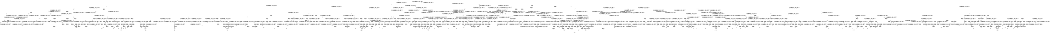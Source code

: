 digraph BCG {
size = "7, 10.5";
center = TRUE;
node [shape = circle];
0 [peripheries = 2];
0 -> 1 [label = "EX !0 !ATOMIC_EXCH_BRANCH (1, +1, TRUE, +0, 3, TRUE) !{0}"];
0 -> 2 [label = "EX !2 !ATOMIC_EXCH_BRANCH (1, +1, TRUE, +0, 2, TRUE) !{0}"];
0 -> 3 [label = "EX !1 !ATOMIC_EXCH_BRANCH (1, +0, TRUE, +0, 1, TRUE) !{0}"];
0 -> 4 [label = "EX !0 !ATOMIC_EXCH_BRANCH (1, +1, TRUE, +0, 3, TRUE) !{0}"];
1 -> 5 [label = "EX !2 !ATOMIC_EXCH_BRANCH (1, +1, TRUE, +0, 2, FALSE) !{0}"];
1 -> 6 [label = "EX !1 !ATOMIC_EXCH_BRANCH (1, +0, TRUE, +0, 1, FALSE) !{0}"];
1 -> 7 [label = "TERMINATE !0"];
2 -> 8 [label = "EX !0 !ATOMIC_EXCH_BRANCH (1, +1, TRUE, +0, 3, FALSE) !{0, 2}"];
2 -> 9 [label = "EX !1 !ATOMIC_EXCH_BRANCH (1, +0, TRUE, +0, 1, FALSE) !{0, 2}"];
2 -> 10 [label = "TERMINATE !2"];
2 -> 11 [label = "EX !0 !ATOMIC_EXCH_BRANCH (1, +1, TRUE, +0, 3, FALSE) !{0, 2}"];
3 -> 3 [label = "EX !1 !ATOMIC_EXCH_BRANCH (1, +0, TRUE, +0, 1, TRUE) !{0, 1}"];
3 -> 12 [label = "EX !0 !ATOMIC_EXCH_BRANCH (1, +1, TRUE, +0, 3, TRUE) !{0, 1}"];
3 -> 13 [label = "EX !2 !ATOMIC_EXCH_BRANCH (1, +1, TRUE, +0, 2, TRUE) !{0, 1}"];
3 -> 14 [label = "EX !0 !ATOMIC_EXCH_BRANCH (1, +1, TRUE, +0, 3, TRUE) !{0, 1}"];
4 -> 15 [label = "EX !2 !ATOMIC_EXCH_BRANCH (1, +1, TRUE, +0, 2, FALSE) !{0}"];
4 -> 16 [label = "EX !1 !ATOMIC_EXCH_BRANCH (1, +0, TRUE, +0, 1, FALSE) !{0}"];
4 -> 17 [label = "TERMINATE !0"];
5 -> 18 [label = "EX !1 !ATOMIC_EXCH_BRANCH (1, +0, TRUE, +0, 1, FALSE) !{0, 2}"];
5 -> 19 [label = "TERMINATE !0"];
5 -> 20 [label = "TERMINATE !2"];
6 -> 21 [label = "EX !2 !ATOMIC_EXCH_BRANCH (1, +1, TRUE, +0, 2, TRUE) !{0, 1}"];
6 -> 22 [label = "TERMINATE !0"];
6 -> 23 [label = "TERMINATE !1"];
7 -> 24 [label = "EX !1 !ATOMIC_EXCH_BRANCH (1, +0, TRUE, +0, 1, FALSE) !{1}"];
7 -> 25 [label = "EX !2 !ATOMIC_EXCH_BRANCH (1, +1, TRUE, +0, 2, FALSE) !{1}"];
7 -> 26 [label = "EX !1 !ATOMIC_EXCH_BRANCH (1, +0, TRUE, +0, 1, FALSE) !{1}"];
8 -> 27 [label = "EX !0 !ATOMIC_EXCH_BRANCH (1, +0, TRUE, +1, 1, TRUE) !{0, 2}"];
8 -> 28 [label = "EX !1 !ATOMIC_EXCH_BRANCH (1, +0, TRUE, +0, 1, FALSE) !{0, 2}"];
8 -> 29 [label = "TERMINATE !2"];
8 -> 30 [label = "EX !0 !ATOMIC_EXCH_BRANCH (1, +0, TRUE, +1, 1, TRUE) !{0, 2}"];
9 -> 21 [label = "EX !0 !ATOMIC_EXCH_BRANCH (1, +1, TRUE, +0, 3, TRUE) !{0, 1, 2}"];
9 -> 31 [label = "TERMINATE !2"];
9 -> 32 [label = "TERMINATE !1"];
9 -> 33 [label = "EX !0 !ATOMIC_EXCH_BRANCH (1, +1, TRUE, +0, 3, TRUE) !{0, 1, 2}"];
10 -> 34 [label = "EX !0 !ATOMIC_EXCH_BRANCH (1, +1, TRUE, +0, 3, FALSE) !{0}"];
10 -> 35 [label = "EX !1 !ATOMIC_EXCH_BRANCH (1, +0, TRUE, +0, 1, FALSE) !{0}"];
10 -> 36 [label = "EX !0 !ATOMIC_EXCH_BRANCH (1, +1, TRUE, +0, 3, FALSE) !{0}"];
11 -> 30 [label = "EX !0 !ATOMIC_EXCH_BRANCH (1, +0, TRUE, +1, 1, TRUE) !{0, 2}"];
11 -> 37 [label = "EX !1 !ATOMIC_EXCH_BRANCH (1, +0, TRUE, +0, 1, FALSE) !{0, 2}"];
11 -> 38 [label = "TERMINATE !2"];
12 -> 6 [label = "EX !1 !ATOMIC_EXCH_BRANCH (1, +0, TRUE, +0, 1, FALSE) !{0, 1}"];
12 -> 39 [label = "EX !2 !ATOMIC_EXCH_BRANCH (1, +1, TRUE, +0, 2, FALSE) !{0, 1}"];
12 -> 40 [label = "TERMINATE !0"];
13 -> 9 [label = "EX !1 !ATOMIC_EXCH_BRANCH (1, +0, TRUE, +0, 1, FALSE) !{0, 1, 2}"];
13 -> 41 [label = "EX !0 !ATOMIC_EXCH_BRANCH (1, +1, TRUE, +0, 3, FALSE) !{0, 1, 2}"];
13 -> 42 [label = "TERMINATE !2"];
13 -> 43 [label = "EX !0 !ATOMIC_EXCH_BRANCH (1, +1, TRUE, +0, 3, FALSE) !{0, 1, 2}"];
14 -> 44 [label = "EX !1 !ATOMIC_EXCH_BRANCH (1, +0, TRUE, +0, 1, FALSE) !{0, 1}"];
14 -> 45 [label = "EX !1 !ATOMIC_EXCH_BRANCH (1, +0, TRUE, +0, 1, FALSE) !{0, 1}"];
14 -> 46 [label = "EX !2 !ATOMIC_EXCH_BRANCH (1, +1, TRUE, +0, 2, FALSE) !{0, 1}"];
14 -> 47 [label = "TERMINATE !0"];
15 -> 48 [label = "EX !1 !ATOMIC_EXCH_BRANCH (1, +0, TRUE, +0, 1, FALSE) !{0, 2}"];
15 -> 49 [label = "TERMINATE !0"];
15 -> 50 [label = "TERMINATE !2"];
16 -> 51 [label = "EX !2 !ATOMIC_EXCH_BRANCH (1, +1, TRUE, +0, 2, TRUE) !{0, 1}"];
16 -> 52 [label = "TERMINATE !0"];
16 -> 53 [label = "TERMINATE !1"];
17 -> 54 [label = "EX !1 !ATOMIC_EXCH_BRANCH (1, +0, TRUE, +0, 1, FALSE) !{1}"];
17 -> 55 [label = "EX !2 !ATOMIC_EXCH_BRANCH (1, +1, TRUE, +0, 2, FALSE) !{1}"];
18 -> 56 [label = "TERMINATE !0"];
18 -> 57 [label = "TERMINATE !2"];
18 -> 58 [label = "TERMINATE !1"];
19 -> 59 [label = "EX !1 !ATOMIC_EXCH_BRANCH (1, +0, TRUE, +0, 1, FALSE) !{1, 2}"];
19 -> 60 [label = "TERMINATE !2"];
19 -> 61 [label = "EX !1 !ATOMIC_EXCH_BRANCH (1, +0, TRUE, +0, 1, FALSE) !{1, 2}"];
20 -> 62 [label = "EX !1 !ATOMIC_EXCH_BRANCH (1, +0, TRUE, +0, 1, FALSE) !{0}"];
20 -> 63 [label = "TERMINATE !0"];
21 -> 64 [label = "TERMINATE !0"];
21 -> 65 [label = "TERMINATE !2"];
21 -> 66 [label = "TERMINATE !1"];
22 -> 67 [label = "EX !2 !ATOMIC_EXCH_BRANCH (1, +1, TRUE, +0, 2, TRUE) !{1}"];
22 -> 68 [label = "TERMINATE !1"];
23 -> 69 [label = "EX !2 !ATOMIC_EXCH_BRANCH (1, +1, TRUE, +0, 2, TRUE) !{0}"];
23 -> 70 [label = "TERMINATE !0"];
24 -> 67 [label = "EX !2 !ATOMIC_EXCH_BRANCH (1, +1, TRUE, +0, 2, TRUE) !{1}"];
24 -> 68 [label = "TERMINATE !1"];
25 -> 59 [label = "EX !1 !ATOMIC_EXCH_BRANCH (1, +0, TRUE, +0, 1, FALSE) !{1, 2}"];
25 -> 60 [label = "TERMINATE !2"];
25 -> 61 [label = "EX !1 !ATOMIC_EXCH_BRANCH (1, +0, TRUE, +0, 1, FALSE) !{1, 2}"];
26 -> 71 [label = "EX !2 !ATOMIC_EXCH_BRANCH (1, +1, TRUE, +0, 2, TRUE) !{1}"];
26 -> 72 [label = "TERMINATE !1"];
27 -> 73 [label = "EX !0 !ATOMIC_EXCH_BRANCH (1, +1, TRUE, +0, 3, TRUE) !{0, 2}"];
27 -> 74 [label = "EX !1 !ATOMIC_EXCH_BRANCH (1, +0, TRUE, +0, 1, TRUE) !{0, 2}"];
27 -> 75 [label = "TERMINATE !2"];
27 -> 76 [label = "EX !0 !ATOMIC_EXCH_BRANCH (1, +1, TRUE, +0, 3, TRUE) !{0, 2}"];
28 -> 77 [label = "EX !0 !ATOMIC_EXCH_BRANCH (1, +0, TRUE, +1, 1, FALSE) !{0, 1, 2}"];
28 -> 78 [label = "TERMINATE !2"];
28 -> 79 [label = "TERMINATE !1"];
28 -> 80 [label = "EX !0 !ATOMIC_EXCH_BRANCH (1, +0, TRUE, +1, 1, FALSE) !{0, 1, 2}"];
29 -> 81 [label = "EX !0 !ATOMIC_EXCH_BRANCH (1, +0, TRUE, +1, 1, TRUE) !{0}"];
29 -> 82 [label = "EX !1 !ATOMIC_EXCH_BRANCH (1, +0, TRUE, +0, 1, FALSE) !{0}"];
29 -> 83 [label = "EX !0 !ATOMIC_EXCH_BRANCH (1, +0, TRUE, +1, 1, TRUE) !{0}"];
30 -> 76 [label = "EX !0 !ATOMIC_EXCH_BRANCH (1, +1, TRUE, +0, 3, TRUE) !{0, 2}"];
30 -> 84 [label = "EX !1 !ATOMIC_EXCH_BRANCH (1, +0, TRUE, +0, 1, TRUE) !{0, 2}"];
30 -> 85 [label = "TERMINATE !2"];
31 -> 86 [label = "EX !0 !ATOMIC_EXCH_BRANCH (1, +1, TRUE, +0, 3, TRUE) !{0, 1}"];
31 -> 87 [label = "TERMINATE !1"];
31 -> 88 [label = "EX !0 !ATOMIC_EXCH_BRANCH (1, +1, TRUE, +0, 3, TRUE) !{0, 1}"];
32 -> 69 [label = "EX !0 !ATOMIC_EXCH_BRANCH (1, +1, TRUE, +0, 3, TRUE) !{0, 2}"];
32 -> 89 [label = "TERMINATE !2"];
32 -> 90 [label = "EX !0 !ATOMIC_EXCH_BRANCH (1, +1, TRUE, +0, 3, TRUE) !{0, 2}"];
33 -> 91 [label = "TERMINATE !0"];
33 -> 92 [label = "TERMINATE !2"];
33 -> 93 [label = "TERMINATE !1"];
34 -> 81 [label = "EX !0 !ATOMIC_EXCH_BRANCH (1, +0, TRUE, +1, 1, TRUE) !{0}"];
34 -> 82 [label = "EX !1 !ATOMIC_EXCH_BRANCH (1, +0, TRUE, +0, 1, FALSE) !{0}"];
34 -> 83 [label = "EX !0 !ATOMIC_EXCH_BRANCH (1, +0, TRUE, +1, 1, TRUE) !{0}"];
35 -> 86 [label = "EX !0 !ATOMIC_EXCH_BRANCH (1, +1, TRUE, +0, 3, TRUE) !{0, 1}"];
35 -> 87 [label = "TERMINATE !1"];
35 -> 88 [label = "EX !0 !ATOMIC_EXCH_BRANCH (1, +1, TRUE, +0, 3, TRUE) !{0, 1}"];
36 -> 94 [label = "EX !1 !ATOMIC_EXCH_BRANCH (1, +0, TRUE, +0, 1, FALSE) !{0}"];
36 -> 83 [label = "EX !0 !ATOMIC_EXCH_BRANCH (1, +0, TRUE, +1, 1, TRUE) !{0}"];
37 -> 95 [label = "EX !0 !ATOMIC_EXCH_BRANCH (1, +0, TRUE, +1, 1, FALSE) !{0, 1, 2}"];
37 -> 96 [label = "TERMINATE !2"];
37 -> 97 [label = "TERMINATE !1"];
38 -> 98 [label = "EX !0 !ATOMIC_EXCH_BRANCH (1, +0, TRUE, +1, 1, TRUE) !{0}"];
38 -> 99 [label = "EX !1 !ATOMIC_EXCH_BRANCH (1, +0, TRUE, +0, 1, FALSE) !{0}"];
39 -> 18 [label = "EX !1 !ATOMIC_EXCH_BRANCH (1, +0, TRUE, +0, 1, FALSE) !{0, 1, 2}"];
39 -> 100 [label = "TERMINATE !0"];
39 -> 101 [label = "TERMINATE !2"];
40 -> 24 [label = "EX !1 !ATOMIC_EXCH_BRANCH (1, +0, TRUE, +0, 1, FALSE) !{1}"];
40 -> 102 [label = "EX !2 !ATOMIC_EXCH_BRANCH (1, +1, TRUE, +0, 2, FALSE) !{1}"];
40 -> 26 [label = "EX !1 !ATOMIC_EXCH_BRANCH (1, +0, TRUE, +0, 1, FALSE) !{1}"];
41 -> 103 [label = "EX !0 !ATOMIC_EXCH_BRANCH (1, +0, TRUE, +1, 1, TRUE) !{0, 1, 2}"];
41 -> 28 [label = "EX !1 !ATOMIC_EXCH_BRANCH (1, +0, TRUE, +0, 1, FALSE) !{0, 1, 2}"];
41 -> 104 [label = "TERMINATE !2"];
41 -> 105 [label = "EX !0 !ATOMIC_EXCH_BRANCH (1, +0, TRUE, +1, 1, TRUE) !{0, 1, 2}"];
42 -> 35 [label = "EX !1 !ATOMIC_EXCH_BRANCH (1, +0, TRUE, +0, 1, FALSE) !{0, 1}"];
42 -> 106 [label = "EX !0 !ATOMIC_EXCH_BRANCH (1, +1, TRUE, +0, 3, FALSE) !{0, 1}"];
42 -> 107 [label = "EX !0 !ATOMIC_EXCH_BRANCH (1, +1, TRUE, +0, 3, FALSE) !{0, 1}"];
43 -> 108 [label = "EX !1 !ATOMIC_EXCH_BRANCH (1, +0, TRUE, +0, 1, FALSE) !{0, 1, 2}"];
43 -> 105 [label = "EX !0 !ATOMIC_EXCH_BRANCH (1, +0, TRUE, +1, 1, TRUE) !{0, 1, 2}"];
43 -> 109 [label = "EX !1 !ATOMIC_EXCH_BRANCH (1, +0, TRUE, +0, 1, FALSE) !{0, 1, 2}"];
43 -> 110 [label = "TERMINATE !2"];
44 -> 111 [label = "EX !2 !ATOMIC_EXCH_BRANCH (1, +1, TRUE, +0, 2, TRUE) !{0, 1}"];
44 -> 112 [label = "TERMINATE !0"];
44 -> 113 [label = "TERMINATE !1"];
45 -> 114 [label = "EX !2 !ATOMIC_EXCH_BRANCH (1, +1, TRUE, +0, 2, TRUE) !{0, 1}"];
45 -> 115 [label = "TERMINATE !0"];
45 -> 116 [label = "TERMINATE !1"];
46 -> 117 [label = "EX !1 !ATOMIC_EXCH_BRANCH (1, +0, TRUE, +0, 1, FALSE) !{0, 1, 2}"];
46 -> 118 [label = "TERMINATE !0"];
46 -> 119 [label = "TERMINATE !2"];
47 -> 120 [label = "EX !1 !ATOMIC_EXCH_BRANCH (1, +0, TRUE, +0, 1, FALSE) !{1}"];
47 -> 121 [label = "EX !2 !ATOMIC_EXCH_BRANCH (1, +1, TRUE, +0, 2, FALSE) !{1}"];
48 -> 122 [label = "TERMINATE !0"];
48 -> 123 [label = "TERMINATE !2"];
48 -> 124 [label = "TERMINATE !1"];
49 -> 125 [label = "EX !1 !ATOMIC_EXCH_BRANCH (1, +0, TRUE, +0, 1, FALSE) !{1, 2}"];
49 -> 126 [label = "TERMINATE !2"];
50 -> 127 [label = "EX !1 !ATOMIC_EXCH_BRANCH (1, +0, TRUE, +0, 1, FALSE) !{0}"];
50 -> 128 [label = "TERMINATE !0"];
51 -> 129 [label = "TERMINATE !0"];
51 -> 130 [label = "TERMINATE !2"];
51 -> 131 [label = "TERMINATE !1"];
52 -> 132 [label = "EX !2 !ATOMIC_EXCH_BRANCH (1, +1, TRUE, +0, 2, TRUE) !{1}"];
52 -> 133 [label = "TERMINATE !1"];
53 -> 134 [label = "EX !2 !ATOMIC_EXCH_BRANCH (1, +1, TRUE, +0, 2, TRUE) !{0}"];
53 -> 135 [label = "TERMINATE !0"];
54 -> 132 [label = "EX !2 !ATOMIC_EXCH_BRANCH (1, +1, TRUE, +0, 2, TRUE) !{1}"];
54 -> 133 [label = "TERMINATE !1"];
55 -> 125 [label = "EX !1 !ATOMIC_EXCH_BRANCH (1, +0, TRUE, +0, 1, FALSE) !{1, 2}"];
55 -> 126 [label = "TERMINATE !2"];
56 -> 136 [label = "TERMINATE !2"];
56 -> 137 [label = "TERMINATE !1"];
57 -> 138 [label = "TERMINATE !0"];
57 -> 139 [label = "TERMINATE !1"];
58 -> 140 [label = "TERMINATE !0"];
58 -> 141 [label = "TERMINATE !2"];
59 -> 136 [label = "TERMINATE !2"];
59 -> 137 [label = "TERMINATE !1"];
60 -> 142 [label = "EX !1 !ATOMIC_EXCH_BRANCH (1, +0, TRUE, +0, 1, FALSE) !{1}"];
60 -> 143 [label = "EX !1 !ATOMIC_EXCH_BRANCH (1, +0, TRUE, +0, 1, FALSE) !{1}"];
61 -> 144 [label = "TERMINATE !2"];
61 -> 145 [label = "TERMINATE !1"];
62 -> 138 [label = "TERMINATE !0"];
62 -> 139 [label = "TERMINATE !1"];
63 -> 142 [label = "EX !1 !ATOMIC_EXCH_BRANCH (1, +0, TRUE, +0, 1, FALSE) !{1}"];
63 -> 143 [label = "EX !1 !ATOMIC_EXCH_BRANCH (1, +0, TRUE, +0, 1, FALSE) !{1}"];
64 -> 146 [label = "TERMINATE !2"];
64 -> 147 [label = "TERMINATE !1"];
65 -> 148 [label = "TERMINATE !0"];
65 -> 149 [label = "TERMINATE !1"];
66 -> 150 [label = "TERMINATE !0"];
66 -> 151 [label = "TERMINATE !2"];
67 -> 146 [label = "TERMINATE !2"];
67 -> 147 [label = "TERMINATE !1"];
68 -> 152 [label = "EX !2 !ATOMIC_EXCH_BRANCH (1, +1, TRUE, +0, 2, TRUE) !{2}"];
68 -> 153 [label = "EX !2 !ATOMIC_EXCH_BRANCH (1, +1, TRUE, +0, 2, TRUE) !{2}"];
69 -> 150 [label = "TERMINATE !0"];
69 -> 151 [label = "TERMINATE !2"];
70 -> 154 [label = "EX !2 !ATOMIC_EXCH_BRANCH (1, +1, TRUE, +0, 2, TRUE) !{1, 2}"];
71 -> 155 [label = "TERMINATE !2"];
71 -> 156 [label = "TERMINATE !1"];
72 -> 157 [label = "EX !2 !ATOMIC_EXCH_BRANCH (1, +1, TRUE, +0, 2, TRUE) !{2}"];
73 -> 18 [label = "EX !1 !ATOMIC_EXCH_BRANCH (1, +0, TRUE, +0, 1, FALSE) !{0, 2}"];
73 -> 19 [label = "TERMINATE !0"];
73 -> 20 [label = "TERMINATE !2"];
74 -> 158 [label = "EX !0 !ATOMIC_EXCH_BRANCH (1, +1, TRUE, +0, 3, TRUE) !{0, 1, 2}"];
74 -> 74 [label = "EX !1 !ATOMIC_EXCH_BRANCH (1, +0, TRUE, +0, 1, TRUE) !{0, 1, 2}"];
74 -> 159 [label = "TERMINATE !2"];
74 -> 160 [label = "EX !0 !ATOMIC_EXCH_BRANCH (1, +1, TRUE, +0, 3, TRUE) !{0, 1, 2}"];
75 -> 161 [label = "EX !0 !ATOMIC_EXCH_BRANCH (1, +1, TRUE, +0, 3, TRUE) !{0}"];
75 -> 162 [label = "EX !1 !ATOMIC_EXCH_BRANCH (1, +0, TRUE, +0, 1, TRUE) !{0}"];
75 -> 163 [label = "EX !0 !ATOMIC_EXCH_BRANCH (1, +1, TRUE, +0, 3, TRUE) !{0}"];
76 -> 164 [label = "EX !1 !ATOMIC_EXCH_BRANCH (1, +0, TRUE, +0, 1, FALSE) !{0, 2}"];
76 -> 165 [label = "TERMINATE !0"];
76 -> 166 [label = "TERMINATE !2"];
77 -> 56 [label = "TERMINATE !0"];
77 -> 57 [label = "TERMINATE !2"];
77 -> 58 [label = "TERMINATE !1"];
78 -> 167 [label = "EX !0 !ATOMIC_EXCH_BRANCH (1, +0, TRUE, +1, 1, FALSE) !{0, 1}"];
78 -> 168 [label = "TERMINATE !1"];
78 -> 169 [label = "EX !0 !ATOMIC_EXCH_BRANCH (1, +0, TRUE, +1, 1, FALSE) !{0, 1}"];
79 -> 170 [label = "EX !0 !ATOMIC_EXCH_BRANCH (1, +0, TRUE, +1, 1, FALSE) !{0, 2}"];
79 -> 171 [label = "TERMINATE !2"];
79 -> 172 [label = "EX !0 !ATOMIC_EXCH_BRANCH (1, +0, TRUE, +1, 1, FALSE) !{0, 2}"];
80 -> 173 [label = "TERMINATE !0"];
80 -> 174 [label = "TERMINATE !2"];
80 -> 175 [label = "TERMINATE !1"];
81 -> 161 [label = "EX !0 !ATOMIC_EXCH_BRANCH (1, +1, TRUE, +0, 3, TRUE) !{0}"];
81 -> 162 [label = "EX !1 !ATOMIC_EXCH_BRANCH (1, +0, TRUE, +0, 1, TRUE) !{0}"];
81 -> 163 [label = "EX !0 !ATOMIC_EXCH_BRANCH (1, +1, TRUE, +0, 3, TRUE) !{0}"];
82 -> 167 [label = "EX !0 !ATOMIC_EXCH_BRANCH (1, +0, TRUE, +1, 1, FALSE) !{0, 1}"];
82 -> 168 [label = "TERMINATE !1"];
82 -> 169 [label = "EX !0 !ATOMIC_EXCH_BRANCH (1, +0, TRUE, +1, 1, FALSE) !{0, 1}"];
83 -> 176 [label = "EX !1 !ATOMIC_EXCH_BRANCH (1, +0, TRUE, +0, 1, TRUE) !{0}"];
83 -> 163 [label = "EX !0 !ATOMIC_EXCH_BRANCH (1, +1, TRUE, +0, 3, TRUE) !{0}"];
84 -> 177 [label = "EX !0 !ATOMIC_EXCH_BRANCH (1, +1, TRUE, +0, 3, TRUE) !{0, 1, 2}"];
84 -> 84 [label = "EX !1 !ATOMIC_EXCH_BRANCH (1, +0, TRUE, +0, 1, TRUE) !{0, 1, 2}"];
84 -> 178 [label = "TERMINATE !2"];
85 -> 179 [label = "EX !0 !ATOMIC_EXCH_BRANCH (1, +1, TRUE, +0, 3, TRUE) !{0}"];
85 -> 180 [label = "EX !1 !ATOMIC_EXCH_BRANCH (1, +0, TRUE, +0, 1, TRUE) !{0}"];
86 -> 148 [label = "TERMINATE !0"];
86 -> 149 [label = "TERMINATE !1"];
87 -> 181 [label = "EX !0 !ATOMIC_EXCH_BRANCH (1, +1, TRUE, +0, 3, TRUE) !{0}"];
87 -> 182 [label = "EX !0 !ATOMIC_EXCH_BRANCH (1, +1, TRUE, +0, 3, TRUE) !{0}"];
88 -> 183 [label = "TERMINATE !0"];
88 -> 184 [label = "TERMINATE !1"];
89 -> 181 [label = "EX !0 !ATOMIC_EXCH_BRANCH (1, +1, TRUE, +0, 3, TRUE) !{0}"];
89 -> 182 [label = "EX !0 !ATOMIC_EXCH_BRANCH (1, +1, TRUE, +0, 3, TRUE) !{0}"];
90 -> 185 [label = "TERMINATE !0"];
90 -> 186 [label = "TERMINATE !2"];
91 -> 187 [label = "TERMINATE !2"];
91 -> 188 [label = "TERMINATE !1"];
92 -> 189 [label = "TERMINATE !0"];
92 -> 190 [label = "TERMINATE !1"];
93 -> 191 [label = "TERMINATE !0"];
93 -> 192 [label = "TERMINATE !2"];
94 -> 193 [label = "EX !0 !ATOMIC_EXCH_BRANCH (1, +0, TRUE, +1, 1, FALSE) !{0, 1}"];
94 -> 194 [label = "TERMINATE !1"];
95 -> 195 [label = "TERMINATE !0"];
95 -> 196 [label = "TERMINATE !2"];
95 -> 197 [label = "TERMINATE !1"];
96 -> 198 [label = "EX !0 !ATOMIC_EXCH_BRANCH (1, +0, TRUE, +1, 1, FALSE) !{0, 1}"];
96 -> 199 [label = "TERMINATE !1"];
97 -> 172 [label = "EX !0 !ATOMIC_EXCH_BRANCH (1, +0, TRUE, +1, 1, FALSE) !{0, 2}"];
97 -> 200 [label = "TERMINATE !2"];
98 -> 179 [label = "EX !0 !ATOMIC_EXCH_BRANCH (1, +1, TRUE, +0, 3, TRUE) !{0}"];
98 -> 180 [label = "EX !1 !ATOMIC_EXCH_BRANCH (1, +0, TRUE, +0, 1, TRUE) !{0}"];
99 -> 198 [label = "EX !0 !ATOMIC_EXCH_BRANCH (1, +0, TRUE, +1, 1, FALSE) !{0, 1}"];
99 -> 199 [label = "TERMINATE !1"];
100 -> 59 [label = "EX !1 !ATOMIC_EXCH_BRANCH (1, +0, TRUE, +0, 1, FALSE) !{1, 2}"];
100 -> 201 [label = "TERMINATE !2"];
100 -> 61 [label = "EX !1 !ATOMIC_EXCH_BRANCH (1, +0, TRUE, +0, 1, FALSE) !{1, 2}"];
101 -> 62 [label = "EX !1 !ATOMIC_EXCH_BRANCH (1, +0, TRUE, +0, 1, FALSE) !{0, 1}"];
101 -> 202 [label = "TERMINATE !0"];
102 -> 59 [label = "EX !1 !ATOMIC_EXCH_BRANCH (1, +0, TRUE, +0, 1, FALSE) !{1, 2}"];
102 -> 201 [label = "TERMINATE !2"];
102 -> 61 [label = "EX !1 !ATOMIC_EXCH_BRANCH (1, +0, TRUE, +0, 1, FALSE) !{1, 2}"];
103 -> 158 [label = "EX !0 !ATOMIC_EXCH_BRANCH (1, +1, TRUE, +0, 3, TRUE) !{0, 1, 2}"];
103 -> 74 [label = "EX !1 !ATOMIC_EXCH_BRANCH (1, +0, TRUE, +0, 1, TRUE) !{0, 1, 2}"];
103 -> 159 [label = "TERMINATE !2"];
103 -> 160 [label = "EX !0 !ATOMIC_EXCH_BRANCH (1, +1, TRUE, +0, 3, TRUE) !{0, 1, 2}"];
104 -> 203 [label = "EX !0 !ATOMIC_EXCH_BRANCH (1, +0, TRUE, +1, 1, TRUE) !{0, 1}"];
104 -> 82 [label = "EX !1 !ATOMIC_EXCH_BRANCH (1, +0, TRUE, +0, 1, FALSE) !{0, 1}"];
104 -> 204 [label = "EX !0 !ATOMIC_EXCH_BRANCH (1, +0, TRUE, +1, 1, TRUE) !{0, 1}"];
105 -> 205 [label = "EX !1 !ATOMIC_EXCH_BRANCH (1, +0, TRUE, +0, 1, TRUE) !{0, 1, 2}"];
105 -> 160 [label = "EX !0 !ATOMIC_EXCH_BRANCH (1, +1, TRUE, +0, 3, TRUE) !{0, 1, 2}"];
105 -> 206 [label = "EX !1 !ATOMIC_EXCH_BRANCH (1, +0, TRUE, +0, 1, TRUE) !{0, 1, 2}"];
105 -> 207 [label = "TERMINATE !2"];
106 -> 203 [label = "EX !0 !ATOMIC_EXCH_BRANCH (1, +0, TRUE, +1, 1, TRUE) !{0, 1}"];
106 -> 82 [label = "EX !1 !ATOMIC_EXCH_BRANCH (1, +0, TRUE, +0, 1, FALSE) !{0, 1}"];
106 -> 204 [label = "EX !0 !ATOMIC_EXCH_BRANCH (1, +0, TRUE, +1, 1, TRUE) !{0, 1}"];
107 -> 208 [label = "EX !1 !ATOMIC_EXCH_BRANCH (1, +0, TRUE, +0, 1, FALSE) !{0, 1}"];
107 -> 204 [label = "EX !0 !ATOMIC_EXCH_BRANCH (1, +0, TRUE, +1, 1, TRUE) !{0, 1}"];
107 -> 209 [label = "EX !1 !ATOMIC_EXCH_BRANCH (1, +0, TRUE, +0, 1, FALSE) !{0, 1}"];
108 -> 210 [label = "EX !0 !ATOMIC_EXCH_BRANCH (1, +0, TRUE, +1, 1, FALSE) !{0, 1, 2}"];
108 -> 211 [label = "TERMINATE !2"];
108 -> 212 [label = "TERMINATE !1"];
109 -> 80 [label = "EX !0 !ATOMIC_EXCH_BRANCH (1, +0, TRUE, +1, 1, FALSE) !{0, 1, 2}"];
109 -> 213 [label = "TERMINATE !2"];
109 -> 214 [label = "TERMINATE !1"];
110 -> 215 [label = "EX !0 !ATOMIC_EXCH_BRANCH (1, +0, TRUE, +1, 1, TRUE) !{0, 1}"];
110 -> 216 [label = "EX !1 !ATOMIC_EXCH_BRANCH (1, +0, TRUE, +0, 1, FALSE) !{0, 1}"];
111 -> 217 [label = "TERMINATE !0"];
111 -> 218 [label = "TERMINATE !2"];
111 -> 219 [label = "TERMINATE !1"];
112 -> 220 [label = "EX !2 !ATOMIC_EXCH_BRANCH (1, +1, TRUE, +0, 2, TRUE) !{1}"];
112 -> 221 [label = "TERMINATE !1"];
113 -> 222 [label = "EX !2 !ATOMIC_EXCH_BRANCH (1, +1, TRUE, +0, 2, TRUE) !{0}"];
113 -> 223 [label = "TERMINATE !0"];
114 -> 224 [label = "TERMINATE !0"];
114 -> 225 [label = "TERMINATE !2"];
114 -> 226 [label = "TERMINATE !1"];
115 -> 227 [label = "EX !2 !ATOMIC_EXCH_BRANCH (1, +1, TRUE, +0, 2, TRUE) !{1}"];
115 -> 228 [label = "TERMINATE !1"];
116 -> 229 [label = "EX !2 !ATOMIC_EXCH_BRANCH (1, +1, TRUE, +0, 2, TRUE) !{0}"];
116 -> 230 [label = "TERMINATE !0"];
117 -> 231 [label = "TERMINATE !0"];
117 -> 232 [label = "TERMINATE !2"];
117 -> 233 [label = "TERMINATE !1"];
118 -> 234 [label = "EX !1 !ATOMIC_EXCH_BRANCH (1, +0, TRUE, +0, 1, FALSE) !{1, 2}"];
118 -> 235 [label = "TERMINATE !2"];
119 -> 236 [label = "EX !1 !ATOMIC_EXCH_BRANCH (1, +0, TRUE, +0, 1, FALSE) !{0, 1}"];
119 -> 237 [label = "EX !1 !ATOMIC_EXCH_BRANCH (1, +0, TRUE, +0, 1, FALSE) !{0, 1}"];
119 -> 238 [label = "TERMINATE !0"];
120 -> 227 [label = "EX !2 !ATOMIC_EXCH_BRANCH (1, +1, TRUE, +0, 2, TRUE) !{1}"];
120 -> 228 [label = "TERMINATE !1"];
121 -> 234 [label = "EX !1 !ATOMIC_EXCH_BRANCH (1, +0, TRUE, +0, 1, FALSE) !{1, 2}"];
121 -> 235 [label = "TERMINATE !2"];
122 -> 239 [label = "TERMINATE !2"];
122 -> 240 [label = "TERMINATE !1"];
123 -> 241 [label = "TERMINATE !0"];
123 -> 242 [label = "TERMINATE !1"];
124 -> 243 [label = "TERMINATE !0"];
124 -> 244 [label = "TERMINATE !2"];
125 -> 239 [label = "TERMINATE !2"];
125 -> 240 [label = "TERMINATE !1"];
126 -> 245 [label = "EX !1 !ATOMIC_EXCH_BRANCH (1, +0, TRUE, +0, 1, FALSE) !{1}"];
127 -> 241 [label = "TERMINATE !0"];
127 -> 242 [label = "TERMINATE !1"];
128 -> 245 [label = "EX !1 !ATOMIC_EXCH_BRANCH (1, +0, TRUE, +0, 1, FALSE) !{1}"];
129 -> 246 [label = "TERMINATE !2"];
129 -> 247 [label = "TERMINATE !1"];
130 -> 248 [label = "TERMINATE !0"];
130 -> 249 [label = "TERMINATE !1"];
131 -> 250 [label = "TERMINATE !0"];
131 -> 251 [label = "TERMINATE !2"];
132 -> 246 [label = "TERMINATE !2"];
132 -> 247 [label = "TERMINATE !1"];
133 -> 252 [label = "EX !2 !ATOMIC_EXCH_BRANCH (1, +1, TRUE, +0, 2, TRUE) !{2}"];
134 -> 250 [label = "TERMINATE !0"];
134 -> 251 [label = "TERMINATE !2"];
135 -> 253 [label = "EX !2 !ATOMIC_EXCH_BRANCH (1, +1, TRUE, +0, 2, TRUE) !{1, 2}"];
136 -> 254 [label = "TERMINATE !1"];
137 -> 255 [label = "TERMINATE !2"];
138 -> 254 [label = "TERMINATE !1"];
139 -> 256 [label = "TERMINATE !0"];
140 -> 257 [label = "TERMINATE !2"];
141 -> 256 [label = "TERMINATE !0"];
142 -> 254 [label = "TERMINATE !1"];
143 -> 258 [label = "TERMINATE !1"];
144 -> 259 [label = "TERMINATE !1"];
145 -> 260 [label = "TERMINATE !2"];
146 -> 261 [label = "TERMINATE !1"];
147 -> 262 [label = "TERMINATE !2"];
148 -> 261 [label = "TERMINATE !1"];
149 -> 263 [label = "TERMINATE !0"];
150 -> 264 [label = "TERMINATE !2"];
151 -> 263 [label = "TERMINATE !0"];
152 -> 262 [label = "TERMINATE !2"];
153 -> 265 [label = "TERMINATE !2"];
154 -> 264 [label = "TERMINATE !2"];
155 -> 266 [label = "TERMINATE !1"];
156 -> 267 [label = "TERMINATE !2"];
157 -> 267 [label = "TERMINATE !2"];
158 -> 18 [label = "EX !1 !ATOMIC_EXCH_BRANCH (1, +0, TRUE, +0, 1, FALSE) !{0, 1, 2}"];
158 -> 100 [label = "TERMINATE !0"];
158 -> 101 [label = "TERMINATE !2"];
159 -> 268 [label = "EX !0 !ATOMIC_EXCH_BRANCH (1, +1, TRUE, +0, 3, TRUE) !{0, 1}"];
159 -> 162 [label = "EX !1 !ATOMIC_EXCH_BRANCH (1, +0, TRUE, +0, 1, TRUE) !{0, 1}"];
159 -> 269 [label = "EX !0 !ATOMIC_EXCH_BRANCH (1, +1, TRUE, +0, 3, TRUE) !{0, 1}"];
160 -> 270 [label = "EX !1 !ATOMIC_EXCH_BRANCH (1, +0, TRUE, +0, 1, FALSE) !{0, 1, 2}"];
160 -> 271 [label = "EX !1 !ATOMIC_EXCH_BRANCH (1, +0, TRUE, +0, 1, FALSE) !{0, 1, 2}"];
160 -> 272 [label = "TERMINATE !0"];
160 -> 273 [label = "TERMINATE !2"];
161 -> 62 [label = "EX !1 !ATOMIC_EXCH_BRANCH (1, +0, TRUE, +0, 1, FALSE) !{0}"];
161 -> 63 [label = "TERMINATE !0"];
162 -> 268 [label = "EX !0 !ATOMIC_EXCH_BRANCH (1, +1, TRUE, +0, 3, TRUE) !{0, 1}"];
162 -> 162 [label = "EX !1 !ATOMIC_EXCH_BRANCH (1, +0, TRUE, +0, 1, TRUE) !{0, 1}"];
162 -> 269 [label = "EX !0 !ATOMIC_EXCH_BRANCH (1, +1, TRUE, +0, 3, TRUE) !{0, 1}"];
163 -> 127 [label = "EX !1 !ATOMIC_EXCH_BRANCH (1, +0, TRUE, +0, 1, FALSE) !{0}"];
163 -> 128 [label = "TERMINATE !0"];
164 -> 195 [label = "TERMINATE !0"];
164 -> 196 [label = "TERMINATE !2"];
164 -> 197 [label = "TERMINATE !1"];
165 -> 274 [label = "EX !1 !ATOMIC_EXCH_BRANCH (1, +0, TRUE, +0, 1, FALSE) !{1, 2}"];
165 -> 275 [label = "TERMINATE !2"];
166 -> 276 [label = "EX !1 !ATOMIC_EXCH_BRANCH (1, +0, TRUE, +0, 1, FALSE) !{0}"];
166 -> 277 [label = "TERMINATE !0"];
167 -> 138 [label = "TERMINATE !0"];
167 -> 139 [label = "TERMINATE !1"];
168 -> 278 [label = "EX !0 !ATOMIC_EXCH_BRANCH (1, +0, TRUE, +1, 1, FALSE) !{0}"];
168 -> 279 [label = "EX !0 !ATOMIC_EXCH_BRANCH (1, +0, TRUE, +1, 1, FALSE) !{0}"];
169 -> 280 [label = "TERMINATE !0"];
169 -> 281 [label = "TERMINATE !1"];
170 -> 140 [label = "TERMINATE !0"];
170 -> 141 [label = "TERMINATE !2"];
171 -> 278 [label = "EX !0 !ATOMIC_EXCH_BRANCH (1, +0, TRUE, +1, 1, FALSE) !{0}"];
171 -> 279 [label = "EX !0 !ATOMIC_EXCH_BRANCH (1, +0, TRUE, +1, 1, FALSE) !{0}"];
172 -> 282 [label = "TERMINATE !0"];
172 -> 283 [label = "TERMINATE !2"];
173 -> 284 [label = "TERMINATE !2"];
173 -> 285 [label = "TERMINATE !1"];
174 -> 286 [label = "TERMINATE !0"];
174 -> 287 [label = "TERMINATE !1"];
175 -> 288 [label = "TERMINATE !0"];
175 -> 289 [label = "TERMINATE !2"];
176 -> 290 [label = "EX !0 !ATOMIC_EXCH_BRANCH (1, +1, TRUE, +0, 3, TRUE) !{0, 1}"];
176 -> 176 [label = "EX !1 !ATOMIC_EXCH_BRANCH (1, +0, TRUE, +0, 1, TRUE) !{0, 1}"];
177 -> 164 [label = "EX !1 !ATOMIC_EXCH_BRANCH (1, +0, TRUE, +0, 1, FALSE) !{0, 1, 2}"];
177 -> 291 [label = "TERMINATE !0"];
177 -> 292 [label = "TERMINATE !2"];
178 -> 293 [label = "EX !0 !ATOMIC_EXCH_BRANCH (1, +1, TRUE, +0, 3, TRUE) !{0, 1}"];
178 -> 180 [label = "EX !1 !ATOMIC_EXCH_BRANCH (1, +0, TRUE, +0, 1, TRUE) !{0, 1}"];
179 -> 276 [label = "EX !1 !ATOMIC_EXCH_BRANCH (1, +0, TRUE, +0, 1, FALSE) !{0}"];
179 -> 277 [label = "TERMINATE !0"];
180 -> 293 [label = "EX !0 !ATOMIC_EXCH_BRANCH (1, +1, TRUE, +0, 3, TRUE) !{0, 1}"];
180 -> 180 [label = "EX !1 !ATOMIC_EXCH_BRANCH (1, +0, TRUE, +0, 1, TRUE) !{0, 1}"];
181 -> 263 [label = "TERMINATE !0"];
182 -> 294 [label = "TERMINATE !0"];
183 -> 295 [label = "TERMINATE !1"];
184 -> 296 [label = "TERMINATE !0"];
185 -> 297 [label = "TERMINATE !2"];
186 -> 298 [label = "TERMINATE !0"];
187 -> 299 [label = "TERMINATE !1"];
188 -> 300 [label = "TERMINATE !2"];
189 -> 299 [label = "TERMINATE !1"];
190 -> 301 [label = "TERMINATE !0"];
191 -> 302 [label = "TERMINATE !2"];
192 -> 301 [label = "TERMINATE !0"];
193 -> 241 [label = "TERMINATE !0"];
193 -> 242 [label = "TERMINATE !1"];
194 -> 279 [label = "EX !0 !ATOMIC_EXCH_BRANCH (1, +0, TRUE, +1, 1, FALSE) !{0}"];
195 -> 303 [label = "TERMINATE !2"];
195 -> 304 [label = "TERMINATE !1"];
196 -> 305 [label = "TERMINATE !0"];
196 -> 306 [label = "TERMINATE !1"];
197 -> 282 [label = "TERMINATE !0"];
197 -> 283 [label = "TERMINATE !2"];
198 -> 305 [label = "TERMINATE !0"];
198 -> 306 [label = "TERMINATE !1"];
199 -> 307 [label = "EX !0 !ATOMIC_EXCH_BRANCH (1, +0, TRUE, +1, 1, FALSE) !{0}"];
200 -> 307 [label = "EX !0 !ATOMIC_EXCH_BRANCH (1, +0, TRUE, +1, 1, FALSE) !{0}"];
201 -> 142 [label = "EX !1 !ATOMIC_EXCH_BRANCH (1, +0, TRUE, +0, 1, FALSE) !{1}"];
201 -> 143 [label = "EX !1 !ATOMIC_EXCH_BRANCH (1, +0, TRUE, +0, 1, FALSE) !{1}"];
202 -> 142 [label = "EX !1 !ATOMIC_EXCH_BRANCH (1, +0, TRUE, +0, 1, FALSE) !{1}"];
202 -> 143 [label = "EX !1 !ATOMIC_EXCH_BRANCH (1, +0, TRUE, +0, 1, FALSE) !{1}"];
203 -> 268 [label = "EX !0 !ATOMIC_EXCH_BRANCH (1, +1, TRUE, +0, 3, TRUE) !{0, 1}"];
203 -> 162 [label = "EX !1 !ATOMIC_EXCH_BRANCH (1, +0, TRUE, +0, 1, TRUE) !{0, 1}"];
203 -> 269 [label = "EX !0 !ATOMIC_EXCH_BRANCH (1, +1, TRUE, +0, 3, TRUE) !{0, 1}"];
204 -> 308 [label = "EX !1 !ATOMIC_EXCH_BRANCH (1, +0, TRUE, +0, 1, TRUE) !{0, 1}"];
204 -> 269 [label = "EX !0 !ATOMIC_EXCH_BRANCH (1, +1, TRUE, +0, 3, TRUE) !{0, 1}"];
204 -> 309 [label = "EX !1 !ATOMIC_EXCH_BRANCH (1, +0, TRUE, +0, 1, TRUE) !{0, 1}"];
205 -> 310 [label = "EX !0 !ATOMIC_EXCH_BRANCH (1, +1, TRUE, +0, 3, TRUE) !{0, 1, 2}"];
205 -> 205 [label = "EX !1 !ATOMIC_EXCH_BRANCH (1, +0, TRUE, +0, 1, TRUE) !{0, 1, 2}"];
205 -> 311 [label = "TERMINATE !2"];
206 -> 205 [label = "EX !1 !ATOMIC_EXCH_BRANCH (1, +0, TRUE, +0, 1, TRUE) !{0, 1, 2}"];
206 -> 160 [label = "EX !0 !ATOMIC_EXCH_BRANCH (1, +1, TRUE, +0, 3, TRUE) !{0, 1, 2}"];
206 -> 206 [label = "EX !1 !ATOMIC_EXCH_BRANCH (1, +0, TRUE, +0, 1, TRUE) !{0, 1, 2}"];
206 -> 207 [label = "TERMINATE !2"];
207 -> 312 [label = "EX !0 !ATOMIC_EXCH_BRANCH (1, +1, TRUE, +0, 3, TRUE) !{0, 1}"];
207 -> 313 [label = "EX !1 !ATOMIC_EXCH_BRANCH (1, +0, TRUE, +0, 1, TRUE) !{0, 1}"];
208 -> 314 [label = "EX !0 !ATOMIC_EXCH_BRANCH (1, +0, TRUE, +1, 1, FALSE) !{0, 1}"];
208 -> 315 [label = "TERMINATE !1"];
208 -> 169 [label = "EX !0 !ATOMIC_EXCH_BRANCH (1, +0, TRUE, +1, 1, FALSE) !{0, 1}"];
209 -> 169 [label = "EX !0 !ATOMIC_EXCH_BRANCH (1, +0, TRUE, +1, 1, FALSE) !{0, 1}"];
209 -> 316 [label = "TERMINATE !1"];
210 -> 317 [label = "TERMINATE !0"];
210 -> 318 [label = "TERMINATE !2"];
210 -> 319 [label = "TERMINATE !1"];
211 -> 320 [label = "EX !0 !ATOMIC_EXCH_BRANCH (1, +0, TRUE, +1, 1, FALSE) !{0, 1}"];
211 -> 321 [label = "TERMINATE !1"];
212 -> 322 [label = "EX !0 !ATOMIC_EXCH_BRANCH (1, +0, TRUE, +1, 1, FALSE) !{0, 2}"];
212 -> 323 [label = "TERMINATE !2"];
213 -> 324 [label = "EX !0 !ATOMIC_EXCH_BRANCH (1, +0, TRUE, +1, 1, FALSE) !{0, 1}"];
213 -> 325 [label = "TERMINATE !1"];
214 -> 326 [label = "EX !0 !ATOMIC_EXCH_BRANCH (1, +0, TRUE, +1, 1, FALSE) !{0, 2}"];
214 -> 327 [label = "TERMINATE !2"];
215 -> 312 [label = "EX !0 !ATOMIC_EXCH_BRANCH (1, +1, TRUE, +0, 3, TRUE) !{0, 1}"];
215 -> 313 [label = "EX !1 !ATOMIC_EXCH_BRANCH (1, +0, TRUE, +0, 1, TRUE) !{0, 1}"];
216 -> 324 [label = "EX !0 !ATOMIC_EXCH_BRANCH (1, +0, TRUE, +1, 1, FALSE) !{0, 1}"];
216 -> 325 [label = "TERMINATE !1"];
217 -> 328 [label = "TERMINATE !2"];
217 -> 329 [label = "TERMINATE !1"];
218 -> 330 [label = "TERMINATE !0"];
218 -> 331 [label = "TERMINATE !1"];
219 -> 332 [label = "TERMINATE !0"];
219 -> 333 [label = "TERMINATE !2"];
220 -> 328 [label = "TERMINATE !2"];
220 -> 329 [label = "TERMINATE !1"];
221 -> 334 [label = "EX !2 !ATOMIC_EXCH_BRANCH (1, +1, TRUE, +0, 2, TRUE) !{2}"];
222 -> 332 [label = "TERMINATE !0"];
222 -> 333 [label = "TERMINATE !2"];
223 -> 335 [label = "EX !2 !ATOMIC_EXCH_BRANCH (1, +1, TRUE, +0, 2, TRUE) !{1, 2}"];
224 -> 336 [label = "TERMINATE !2"];
224 -> 337 [label = "TERMINATE !1"];
225 -> 183 [label = "TERMINATE !0"];
225 -> 184 [label = "TERMINATE !1"];
226 -> 338 [label = "TERMINATE !0"];
226 -> 339 [label = "TERMINATE !2"];
227 -> 336 [label = "TERMINATE !2"];
227 -> 337 [label = "TERMINATE !1"];
228 -> 340 [label = "EX !2 !ATOMIC_EXCH_BRANCH (1, +1, TRUE, +0, 2, TRUE) !{2}"];
229 -> 338 [label = "TERMINATE !0"];
229 -> 339 [label = "TERMINATE !2"];
230 -> 341 [label = "EX !2 !ATOMIC_EXCH_BRANCH (1, +1, TRUE, +0, 2, TRUE) !{1, 2}"];
231 -> 342 [label = "TERMINATE !2"];
231 -> 343 [label = "TERMINATE !1"];
232 -> 280 [label = "TERMINATE !0"];
232 -> 281 [label = "TERMINATE !1"];
233 -> 344 [label = "TERMINATE !0"];
233 -> 345 [label = "TERMINATE !2"];
234 -> 342 [label = "TERMINATE !2"];
234 -> 343 [label = "TERMINATE !1"];
235 -> 346 [label = "EX !1 !ATOMIC_EXCH_BRANCH (1, +0, TRUE, +0, 1, FALSE) !{1}"];
236 -> 347 [label = "TERMINATE !0"];
236 -> 348 [label = "TERMINATE !1"];
237 -> 280 [label = "TERMINATE !0"];
237 -> 281 [label = "TERMINATE !1"];
238 -> 346 [label = "EX !1 !ATOMIC_EXCH_BRANCH (1, +0, TRUE, +0, 1, FALSE) !{1}"];
239 -> 349 [label = "TERMINATE !1"];
240 -> 350 [label = "TERMINATE !2"];
241 -> 349 [label = "TERMINATE !1"];
242 -> 351 [label = "TERMINATE !0"];
243 -> 352 [label = "TERMINATE !2"];
244 -> 351 [label = "TERMINATE !0"];
245 -> 349 [label = "TERMINATE !1"];
246 -> 353 [label = "TERMINATE !1"];
247 -> 354 [label = "TERMINATE !2"];
248 -> 353 [label = "TERMINATE !1"];
249 -> 294 [label = "TERMINATE !0"];
250 -> 355 [label = "TERMINATE !2"];
251 -> 294 [label = "TERMINATE !0"];
252 -> 354 [label = "TERMINATE !2"];
253 -> 355 [label = "TERMINATE !2"];
254 -> 356 [label = "exit"];
255 -> 356 [label = "exit"];
256 -> 356 [label = "exit"];
257 -> 356 [label = "exit"];
258 -> 357 [label = "exit"];
259 -> 358 [label = "exit"];
260 -> 358 [label = "exit"];
261 -> 356 [label = "exit"];
262 -> 356 [label = "exit"];
263 -> 356 [label = "exit"];
264 -> 356 [label = "exit"];
265 -> 359 [label = "exit"];
266 -> 357 [label = "exit"];
267 -> 357 [label = "exit"];
268 -> 62 [label = "EX !1 !ATOMIC_EXCH_BRANCH (1, +0, TRUE, +0, 1, FALSE) !{0, 1}"];
268 -> 202 [label = "TERMINATE !0"];
269 -> 236 [label = "EX !1 !ATOMIC_EXCH_BRANCH (1, +0, TRUE, +0, 1, FALSE) !{0, 1}"];
269 -> 237 [label = "EX !1 !ATOMIC_EXCH_BRANCH (1, +0, TRUE, +0, 1, FALSE) !{0, 1}"];
269 -> 238 [label = "TERMINATE !0"];
270 -> 317 [label = "TERMINATE !0"];
270 -> 318 [label = "TERMINATE !2"];
270 -> 319 [label = "TERMINATE !1"];
271 -> 173 [label = "TERMINATE !0"];
271 -> 174 [label = "TERMINATE !2"];
271 -> 175 [label = "TERMINATE !1"];
272 -> 360 [label = "EX !1 !ATOMIC_EXCH_BRANCH (1, +0, TRUE, +0, 1, FALSE) !{1, 2}"];
272 -> 361 [label = "TERMINATE !2"];
273 -> 362 [label = "EX !1 !ATOMIC_EXCH_BRANCH (1, +0, TRUE, +0, 1, FALSE) !{0, 1}"];
273 -> 363 [label = "TERMINATE !0"];
274 -> 303 [label = "TERMINATE !2"];
274 -> 304 [label = "TERMINATE !1"];
275 -> 364 [label = "EX !1 !ATOMIC_EXCH_BRANCH (1, +0, TRUE, +0, 1, FALSE) !{1}"];
276 -> 305 [label = "TERMINATE !0"];
276 -> 306 [label = "TERMINATE !1"];
277 -> 364 [label = "EX !1 !ATOMIC_EXCH_BRANCH (1, +0, TRUE, +0, 1, FALSE) !{1}"];
278 -> 256 [label = "TERMINATE !0"];
279 -> 351 [label = "TERMINATE !0"];
280 -> 365 [label = "TERMINATE !1"];
281 -> 366 [label = "TERMINATE !0"];
282 -> 367 [label = "TERMINATE !2"];
283 -> 368 [label = "TERMINATE !0"];
284 -> 369 [label = "TERMINATE !1"];
285 -> 370 [label = "TERMINATE !2"];
286 -> 369 [label = "TERMINATE !1"];
287 -> 371 [label = "TERMINATE !0"];
288 -> 372 [label = "TERMINATE !2"];
289 -> 371 [label = "TERMINATE !0"];
290 -> 127 [label = "EX !1 !ATOMIC_EXCH_BRANCH (1, +0, TRUE, +0, 1, FALSE) !{0, 1}"];
290 -> 373 [label = "TERMINATE !0"];
291 -> 274 [label = "EX !1 !ATOMIC_EXCH_BRANCH (1, +0, TRUE, +0, 1, FALSE) !{1, 2}"];
291 -> 374 [label = "TERMINATE !2"];
292 -> 276 [label = "EX !1 !ATOMIC_EXCH_BRANCH (1, +0, TRUE, +0, 1, FALSE) !{0, 1}"];
292 -> 375 [label = "TERMINATE !0"];
293 -> 276 [label = "EX !1 !ATOMIC_EXCH_BRANCH (1, +0, TRUE, +0, 1, FALSE) !{0, 1}"];
293 -> 375 [label = "TERMINATE !0"];
294 -> 376 [label = "exit"];
295 -> 377 [label = "exit"];
296 -> 377 [label = "exit"];
297 -> 378 [label = "exit"];
298 -> 378 [label = "exit"];
299 -> 379 [label = "exit"];
300 -> 379 [label = "exit"];
301 -> 379 [label = "exit"];
302 -> 379 [label = "exit"];
303 -> 380 [label = "TERMINATE !1"];
304 -> 381 [label = "TERMINATE !2"];
305 -> 380 [label = "TERMINATE !1"];
306 -> 368 [label = "TERMINATE !0"];
307 -> 368 [label = "TERMINATE !0"];
308 -> 382 [label = "EX !0 !ATOMIC_EXCH_BRANCH (1, +1, TRUE, +0, 3, TRUE) !{0, 1}"];
308 -> 308 [label = "EX !1 !ATOMIC_EXCH_BRANCH (1, +0, TRUE, +0, 1, TRUE) !{0, 1}"];
308 -> 269 [label = "EX !0 !ATOMIC_EXCH_BRANCH (1, +1, TRUE, +0, 3, TRUE) !{0, 1}"];
309 -> 308 [label = "EX !1 !ATOMIC_EXCH_BRANCH (1, +0, TRUE, +0, 1, TRUE) !{0, 1}"];
309 -> 269 [label = "EX !0 !ATOMIC_EXCH_BRANCH (1, +1, TRUE, +0, 3, TRUE) !{0, 1}"];
309 -> 309 [label = "EX !1 !ATOMIC_EXCH_BRANCH (1, +0, TRUE, +0, 1, TRUE) !{0, 1}"];
310 -> 270 [label = "EX !1 !ATOMIC_EXCH_BRANCH (1, +0, TRUE, +0, 1, FALSE) !{0, 1, 2}"];
310 -> 383 [label = "TERMINATE !0"];
310 -> 384 [label = "TERMINATE !2"];
311 -> 385 [label = "EX !0 !ATOMIC_EXCH_BRANCH (1, +1, TRUE, +0, 3, TRUE) !{0, 1}"];
311 -> 386 [label = "EX !1 !ATOMIC_EXCH_BRANCH (1, +0, TRUE, +0, 1, TRUE) !{0, 1}"];
312 -> 362 [label = "EX !1 !ATOMIC_EXCH_BRANCH (1, +0, TRUE, +0, 1, FALSE) !{0, 1}"];
312 -> 363 [label = "TERMINATE !0"];
313 -> 312 [label = "EX !0 !ATOMIC_EXCH_BRANCH (1, +1, TRUE, +0, 3, TRUE) !{0, 1}"];
313 -> 313 [label = "EX !1 !ATOMIC_EXCH_BRANCH (1, +0, TRUE, +0, 1, TRUE) !{0, 1}"];
314 -> 347 [label = "TERMINATE !0"];
314 -> 348 [label = "TERMINATE !1"];
315 -> 387 [label = "EX !0 !ATOMIC_EXCH_BRANCH (1, +0, TRUE, +1, 1, FALSE) !{0}"];
316 -> 388 [label = "EX !0 !ATOMIC_EXCH_BRANCH (1, +0, TRUE, +1, 1, FALSE) !{0}"];
317 -> 389 [label = "TERMINATE !2"];
317 -> 390 [label = "TERMINATE !1"];
318 -> 391 [label = "TERMINATE !0"];
318 -> 392 [label = "TERMINATE !1"];
319 -> 393 [label = "TERMINATE !0"];
319 -> 394 [label = "TERMINATE !2"];
320 -> 391 [label = "TERMINATE !0"];
320 -> 392 [label = "TERMINATE !1"];
321 -> 395 [label = "EX !0 !ATOMIC_EXCH_BRANCH (1, +0, TRUE, +1, 1, FALSE) !{0}"];
322 -> 393 [label = "TERMINATE !0"];
322 -> 394 [label = "TERMINATE !2"];
323 -> 395 [label = "EX !0 !ATOMIC_EXCH_BRANCH (1, +0, TRUE, +1, 1, FALSE) !{0}"];
324 -> 286 [label = "TERMINATE !0"];
324 -> 287 [label = "TERMINATE !1"];
325 -> 396 [label = "EX !0 !ATOMIC_EXCH_BRANCH (1, +0, TRUE, +1, 1, FALSE) !{0}"];
326 -> 288 [label = "TERMINATE !0"];
326 -> 289 [label = "TERMINATE !2"];
327 -> 396 [label = "EX !0 !ATOMIC_EXCH_BRANCH (1, +0, TRUE, +1, 1, FALSE) !{0}"];
328 -> 397 [label = "TERMINATE !1"];
329 -> 398 [label = "TERMINATE !2"];
330 -> 397 [label = "TERMINATE !1"];
331 -> 399 [label = "TERMINATE !0"];
332 -> 400 [label = "TERMINATE !2"];
333 -> 399 [label = "TERMINATE !0"];
334 -> 398 [label = "TERMINATE !2"];
335 -> 400 [label = "TERMINATE !2"];
336 -> 295 [label = "TERMINATE !1"];
337 -> 401 [label = "TERMINATE !2"];
338 -> 402 [label = "TERMINATE !2"];
339 -> 296 [label = "TERMINATE !0"];
340 -> 401 [label = "TERMINATE !2"];
341 -> 402 [label = "TERMINATE !2"];
342 -> 365 [label = "TERMINATE !1"];
343 -> 403 [label = "TERMINATE !2"];
344 -> 404 [label = "TERMINATE !2"];
345 -> 366 [label = "TERMINATE !0"];
346 -> 365 [label = "TERMINATE !1"];
347 -> 405 [label = "TERMINATE !1"];
348 -> 406 [label = "TERMINATE !0"];
349 -> 376 [label = "exit"];
350 -> 376 [label = "exit"];
351 -> 376 [label = "exit"];
352 -> 376 [label = "exit"];
353 -> 376 [label = "exit"];
354 -> 376 [label = "exit"];
355 -> 376 [label = "exit"];
360 -> 284 [label = "TERMINATE !2"];
360 -> 285 [label = "TERMINATE !1"];
361 -> 407 [label = "EX !1 !ATOMIC_EXCH_BRANCH (1, +0, TRUE, +0, 1, FALSE) !{1}"];
362 -> 286 [label = "TERMINATE !0"];
362 -> 287 [label = "TERMINATE !1"];
363 -> 407 [label = "EX !1 !ATOMIC_EXCH_BRANCH (1, +0, TRUE, +0, 1, FALSE) !{1}"];
364 -> 380 [label = "TERMINATE !1"];
365 -> 377 [label = "exit"];
366 -> 377 [label = "exit"];
367 -> 378 [label = "exit"];
368 -> 378 [label = "exit"];
369 -> 379 [label = "exit"];
370 -> 379 [label = "exit"];
371 -> 379 [label = "exit"];
372 -> 379 [label = "exit"];
373 -> 245 [label = "EX !1 !ATOMIC_EXCH_BRANCH (1, +0, TRUE, +0, 1, FALSE) !{1}"];
374 -> 364 [label = "EX !1 !ATOMIC_EXCH_BRANCH (1, +0, TRUE, +0, 1, FALSE) !{1}"];
375 -> 364 [label = "EX !1 !ATOMIC_EXCH_BRANCH (1, +0, TRUE, +0, 1, FALSE) !{1}"];
380 -> 378 [label = "exit"];
381 -> 378 [label = "exit"];
382 -> 236 [label = "EX !1 !ATOMIC_EXCH_BRANCH (1, +0, TRUE, +0, 1, FALSE) !{0, 1}"];
382 -> 408 [label = "TERMINATE !0"];
383 -> 409 [label = "EX !1 !ATOMIC_EXCH_BRANCH (1, +0, TRUE, +0, 1, FALSE) !{1, 2}"];
383 -> 410 [label = "TERMINATE !2"];
384 -> 411 [label = "EX !1 !ATOMIC_EXCH_BRANCH (1, +0, TRUE, +0, 1, FALSE) !{0, 1}"];
384 -> 412 [label = "TERMINATE !0"];
385 -> 411 [label = "EX !1 !ATOMIC_EXCH_BRANCH (1, +0, TRUE, +0, 1, FALSE) !{0, 1}"];
385 -> 412 [label = "TERMINATE !0"];
386 -> 385 [label = "EX !0 !ATOMIC_EXCH_BRANCH (1, +1, TRUE, +0, 3, TRUE) !{0, 1}"];
386 -> 386 [label = "EX !1 !ATOMIC_EXCH_BRANCH (1, +0, TRUE, +0, 1, TRUE) !{0, 1}"];
387 -> 406 [label = "TERMINATE !0"];
388 -> 366 [label = "TERMINATE !0"];
389 -> 413 [label = "TERMINATE !1"];
390 -> 414 [label = "TERMINATE !2"];
391 -> 413 [label = "TERMINATE !1"];
392 -> 415 [label = "TERMINATE !0"];
393 -> 416 [label = "TERMINATE !2"];
394 -> 415 [label = "TERMINATE !0"];
395 -> 415 [label = "TERMINATE !0"];
396 -> 371 [label = "TERMINATE !0"];
397 -> 417 [label = "exit"];
398 -> 417 [label = "exit"];
399 -> 417 [label = "exit"];
400 -> 417 [label = "exit"];
401 -> 377 [label = "exit"];
402 -> 377 [label = "exit"];
403 -> 377 [label = "exit"];
404 -> 377 [label = "exit"];
405 -> 417 [label = "exit"];
406 -> 417 [label = "exit"];
407 -> 369 [label = "TERMINATE !1"];
408 -> 418 [label = "EX !1 !ATOMIC_EXCH_BRANCH (1, +0, TRUE, +0, 1, FALSE) !{1}"];
409 -> 389 [label = "TERMINATE !2"];
409 -> 390 [label = "TERMINATE !1"];
410 -> 419 [label = "EX !1 !ATOMIC_EXCH_BRANCH (1, +0, TRUE, +0, 1, FALSE) !{1}"];
411 -> 391 [label = "TERMINATE !0"];
411 -> 392 [label = "TERMINATE !1"];
412 -> 419 [label = "EX !1 !ATOMIC_EXCH_BRANCH (1, +0, TRUE, +0, 1, FALSE) !{1}"];
413 -> 420 [label = "exit"];
414 -> 420 [label = "exit"];
415 -> 420 [label = "exit"];
416 -> 420 [label = "exit"];
418 -> 405 [label = "TERMINATE !1"];
419 -> 413 [label = "TERMINATE !1"];
}
